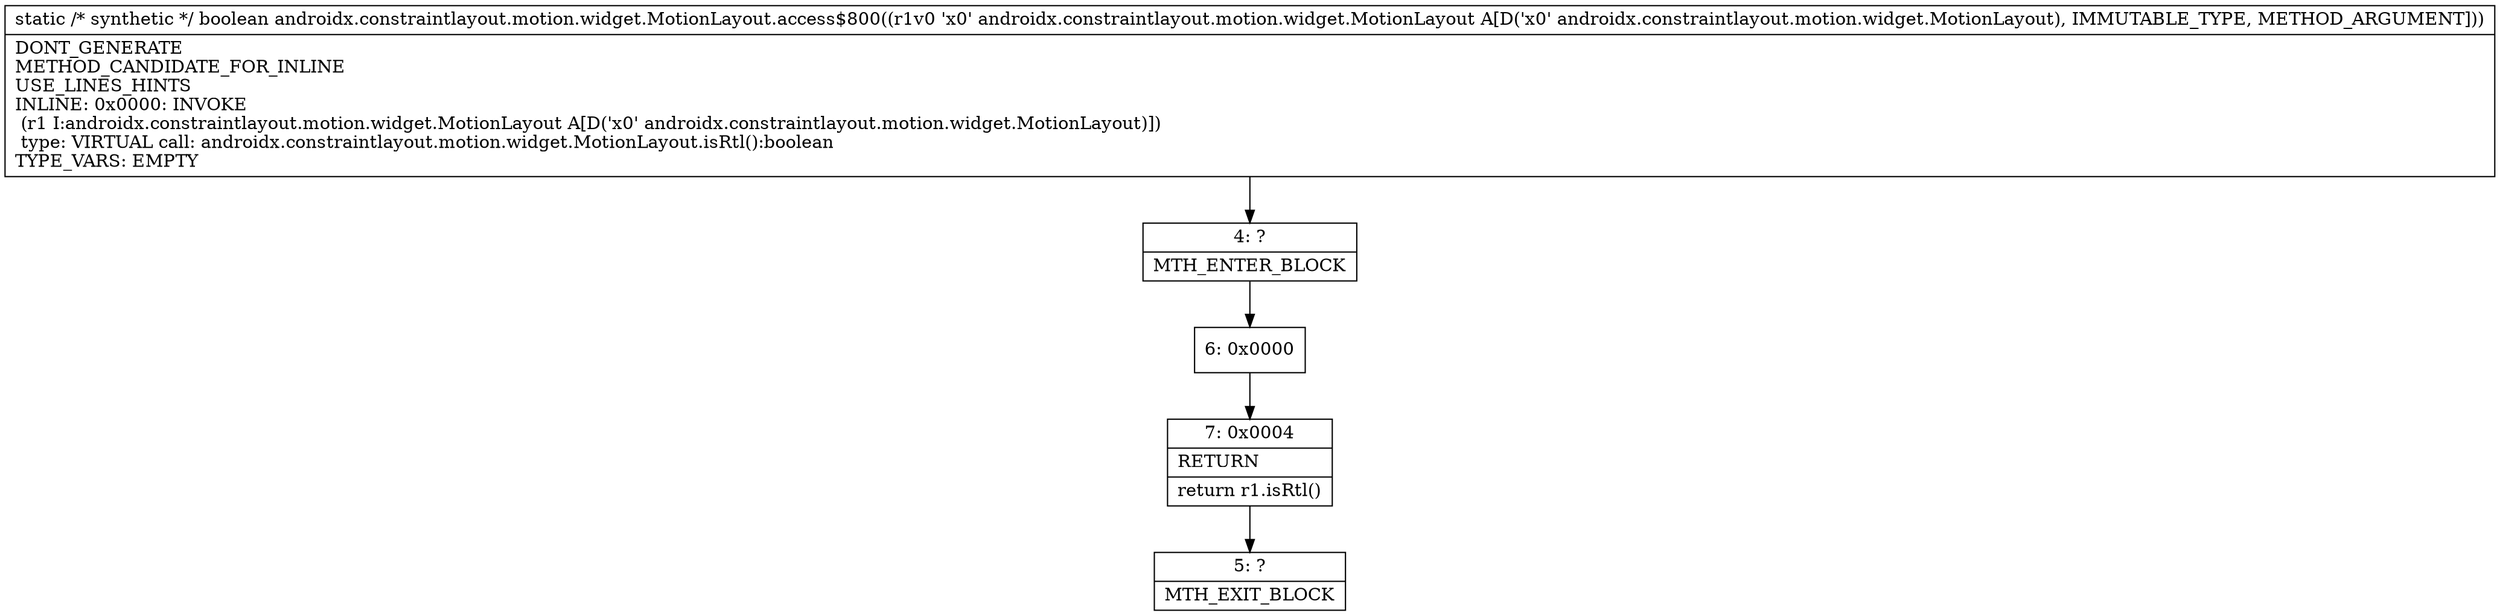 digraph "CFG forandroidx.constraintlayout.motion.widget.MotionLayout.access$800(Landroidx\/constraintlayout\/motion\/widget\/MotionLayout;)Z" {
Node_4 [shape=record,label="{4\:\ ?|MTH_ENTER_BLOCK\l}"];
Node_6 [shape=record,label="{6\:\ 0x0000}"];
Node_7 [shape=record,label="{7\:\ 0x0004|RETURN\l|return r1.isRtl()\l}"];
Node_5 [shape=record,label="{5\:\ ?|MTH_EXIT_BLOCK\l}"];
MethodNode[shape=record,label="{static \/* synthetic *\/ boolean androidx.constraintlayout.motion.widget.MotionLayout.access$800((r1v0 'x0' androidx.constraintlayout.motion.widget.MotionLayout A[D('x0' androidx.constraintlayout.motion.widget.MotionLayout), IMMUTABLE_TYPE, METHOD_ARGUMENT]))  | DONT_GENERATE\lMETHOD_CANDIDATE_FOR_INLINE\lUSE_LINES_HINTS\lINLINE: 0x0000: INVOKE  \l  (r1 I:androidx.constraintlayout.motion.widget.MotionLayout A[D('x0' androidx.constraintlayout.motion.widget.MotionLayout)])\l type: VIRTUAL call: androidx.constraintlayout.motion.widget.MotionLayout.isRtl():boolean\lTYPE_VARS: EMPTY\l}"];
MethodNode -> Node_4;Node_4 -> Node_6;
Node_6 -> Node_7;
Node_7 -> Node_5;
}

